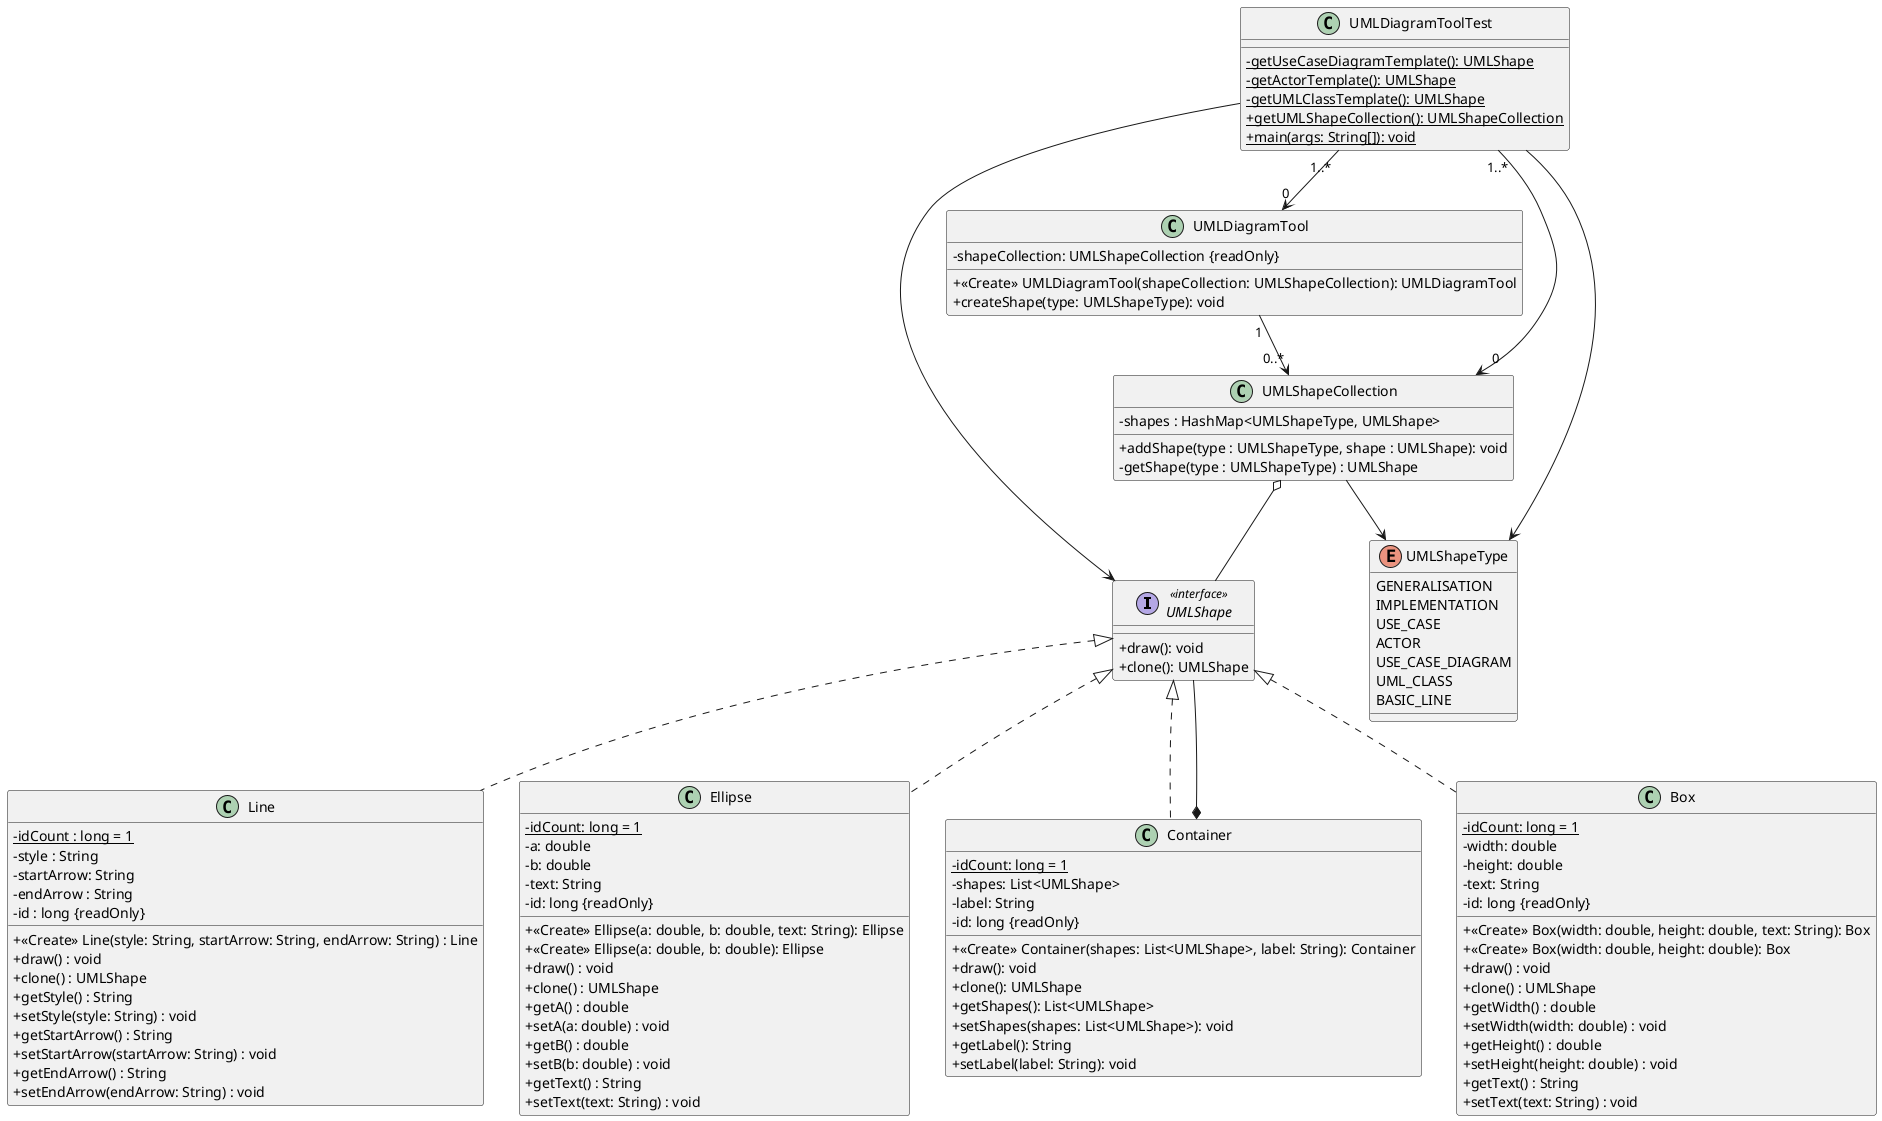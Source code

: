 @startuml
skinparam classAttributeIconSize 0


interface UMLShape <<interface>> {
+ draw(): void
+ clone(): UMLShape
}

enum UMLShapeType {
GENERALISATION
IMPLEMENTATION
USE_CASE
ACTOR
USE_CASE_DIAGRAM
UML_CLASS
BASIC_LINE
}


class UMLShapeCollection {
- shapes : HashMap<UMLShapeType, UMLShape>
+ addShape(type : UMLShapeType, shape : UMLShape): void
- getShape(type : UMLShapeType) : UMLShape
}

class Line implements UMLShape {
- {static} idCount : long = 1
- style : String
- startArrow: String
- endArrow : String
- id : long {readOnly}

+ «Create» Line(style: String, startArrow: String, endArrow: String) : Line
+ draw() : void
+ clone() : UMLShape
+getStyle() : String
+setStyle(style: String) : void
+getStartArrow() : String
+setStartArrow(startArrow: String) : void
+getEndArrow() : String
+setEndArrow(endArrow: String) : void
}

class Ellipse implements UMLShape {
- {static} idCount: long = 1
- a: double
- b: double
- text: String
- id: long {readOnly}
+ <<Create>> Ellipse(a: double, b: double, text: String): Ellipse
+ <<Create>> Ellipse(a: double, b: double): Ellipse
+draw() : void
  +clone() : UMLShape
  +getA() : double
  +setA(a: double) : void
  +getB() : double
  +setB(b: double) : void
  +getText() : String
  +setText(text: String) : void
}

class Container implements UMLShape {
  - {static} idCount: long = 1
  - shapes: List<UMLShape>
  - label: String
  - id: long {readOnly}

  + «Create» Container(shapes: List<UMLShape>, label: String): Container
  + draw(): void
  + clone(): UMLShape
  + getShapes(): List<UMLShape>
  + setShapes(shapes: List<UMLShape>): void
  + getLabel(): String
  + setLabel(label: String): void
}

class Box implements UMLShape {
  - {static} idCount: long = 1
  - width: double
  - height: double
  - text: String
  - id: long {readOnly}
  
  + «Create» Box(width: double, height: double, text: String): Box
  + «Create» Box(width: double, height: double): Box
  + draw() : void
  + clone() : UMLShape
  + getWidth() : double
  + setWidth(width: double) : void
  + getHeight() : double
  + setHeight(height: double) : void
  + getText() : String
  + setText(text: String) : void
}

class UMLDiagramTool{
- shapeCollection: UMLShapeCollection {readOnly}
+ <<Create>> UMLDiagramTool(shapeCollection: UMLShapeCollection): UMLDiagramTool
+ createShape(type: UMLShapeType): void
}

class UMLDiagramToolTest{
- {static} getUseCaseDiagramTemplate(): UMLShape
- {static} getActorTemplate(): UMLShape
- {static} getUMLClassTemplate(): UMLShape
+ {static} getUMLShapeCollection(): UMLShapeCollection
+ {static} main(args: String[]): void
}

UMLShapeCollection o-- UMLShape
UMLShapeCollection --> UMLShapeType
UMLDiagramTool "1" --> "0..*" UMLShapeCollection
UMLDiagramToolTest "1..*" --> "0" UMLShapeCollection
UMLDiagramToolTest --> UMLShape
UMLDiagramToolTest --> UMLShapeType
UMLDiagramToolTest "1..*" --> "0" UMLDiagramTool
Container *-- UMLShape

@enduml